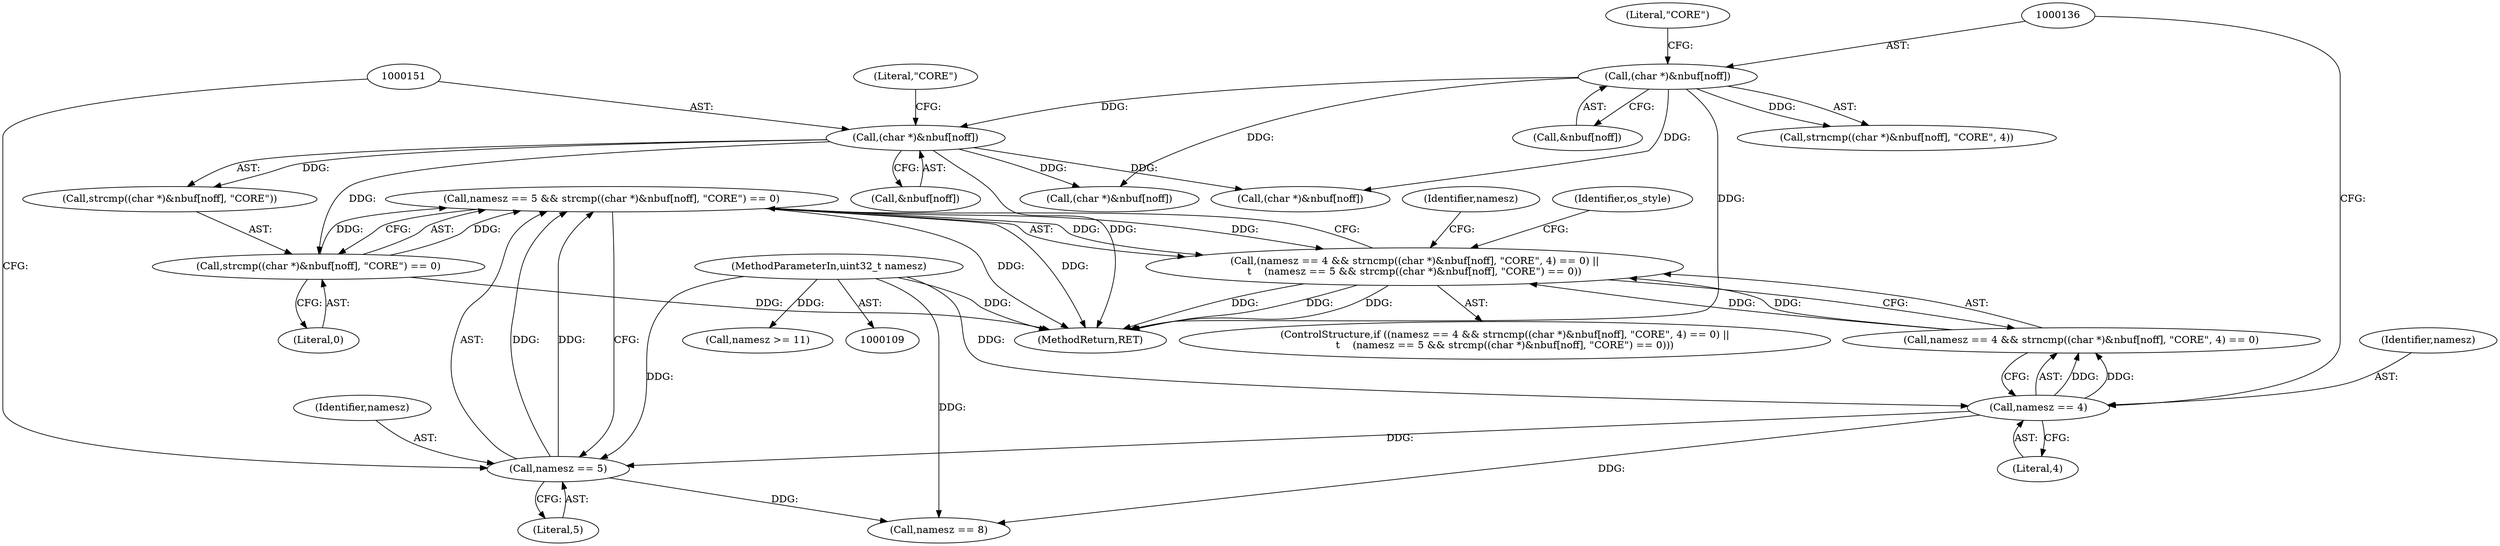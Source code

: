digraph "0_file_2858eaf99f6cc5aae129bcbf1e24ad160240185f@API" {
"1000144" [label="(Call,namesz == 5 && strcmp((char *)&nbuf[noff], \"CORE\") == 0)"];
"1000145" [label="(Call,namesz == 5)"];
"1000130" [label="(Call,namesz == 4)"];
"1000114" [label="(MethodParameterIn,uint32_t namesz)"];
"1000148" [label="(Call,strcmp((char *)&nbuf[noff], \"CORE\") == 0)"];
"1000150" [label="(Call,(char *)&nbuf[noff])"];
"1000135" [label="(Call,(char *)&nbuf[noff])"];
"1000128" [label="(Call,(namesz == 4 && strncmp((char *)&nbuf[noff], \"CORE\", 4) == 0) ||\n\t    (namesz == 5 && strcmp((char *)&nbuf[noff], \"CORE\") == 0))"];
"1000150" [label="(Call,(char *)&nbuf[noff])"];
"1000165" [label="(Identifier,namesz)"];
"1000145" [label="(Call,namesz == 5)"];
"1000135" [label="(Call,(char *)&nbuf[noff])"];
"1000164" [label="(Call,namesz == 8)"];
"1000134" [label="(Call,strncmp((char *)&nbuf[noff], \"CORE\", 4))"];
"1000169" [label="(Call,(char *)&nbuf[noff])"];
"1000129" [label="(Call,namesz == 4 && strncmp((char *)&nbuf[noff], \"CORE\", 4) == 0)"];
"1000127" [label="(ControlStructure,if ((namesz == 4 && strncmp((char *)&nbuf[noff], \"CORE\", 4) == 0) ||\n\t    (namesz == 5 && strcmp((char *)&nbuf[noff], \"CORE\") == 0)))"];
"1000147" [label="(Literal,5)"];
"1000148" [label="(Call,strcmp((char *)&nbuf[noff], \"CORE\") == 0)"];
"1000551" [label="(MethodReturn,RET)"];
"1000131" [label="(Identifier,namesz)"];
"1000146" [label="(Identifier,namesz)"];
"1000128" [label="(Call,(namesz == 4 && strncmp((char *)&nbuf[noff], \"CORE\", 4) == 0) ||\n\t    (namesz == 5 && strcmp((char *)&nbuf[noff], \"CORE\") == 0))"];
"1000157" [label="(Literal,0)"];
"1000188" [label="(Call,(char *)&nbuf[noff])"];
"1000160" [label="(Identifier,os_style)"];
"1000149" [label="(Call,strcmp((char *)&nbuf[noff], \"CORE\"))"];
"1000137" [label="(Call,&nbuf[noff])"];
"1000114" [label="(MethodParameterIn,uint32_t namesz)"];
"1000132" [label="(Literal,4)"];
"1000156" [label="(Literal,\"CORE\")"];
"1000144" [label="(Call,namesz == 5 && strcmp((char *)&nbuf[noff], \"CORE\") == 0)"];
"1000130" [label="(Call,namesz == 4)"];
"1000141" [label="(Literal,\"CORE\")"];
"1000152" [label="(Call,&nbuf[noff])"];
"1000183" [label="(Call,namesz >= 11)"];
"1000144" -> "1000128"  [label="AST: "];
"1000144" -> "1000145"  [label="CFG: "];
"1000144" -> "1000148"  [label="CFG: "];
"1000145" -> "1000144"  [label="AST: "];
"1000148" -> "1000144"  [label="AST: "];
"1000128" -> "1000144"  [label="CFG: "];
"1000144" -> "1000551"  [label="DDG: "];
"1000144" -> "1000551"  [label="DDG: "];
"1000144" -> "1000128"  [label="DDG: "];
"1000144" -> "1000128"  [label="DDG: "];
"1000145" -> "1000144"  [label="DDG: "];
"1000145" -> "1000144"  [label="DDG: "];
"1000148" -> "1000144"  [label="DDG: "];
"1000148" -> "1000144"  [label="DDG: "];
"1000145" -> "1000147"  [label="CFG: "];
"1000146" -> "1000145"  [label="AST: "];
"1000147" -> "1000145"  [label="AST: "];
"1000151" -> "1000145"  [label="CFG: "];
"1000130" -> "1000145"  [label="DDG: "];
"1000114" -> "1000145"  [label="DDG: "];
"1000145" -> "1000164"  [label="DDG: "];
"1000130" -> "1000129"  [label="AST: "];
"1000130" -> "1000132"  [label="CFG: "];
"1000131" -> "1000130"  [label="AST: "];
"1000132" -> "1000130"  [label="AST: "];
"1000136" -> "1000130"  [label="CFG: "];
"1000129" -> "1000130"  [label="CFG: "];
"1000130" -> "1000129"  [label="DDG: "];
"1000130" -> "1000129"  [label="DDG: "];
"1000114" -> "1000130"  [label="DDG: "];
"1000130" -> "1000164"  [label="DDG: "];
"1000114" -> "1000109"  [label="AST: "];
"1000114" -> "1000551"  [label="DDG: "];
"1000114" -> "1000164"  [label="DDG: "];
"1000114" -> "1000183"  [label="DDG: "];
"1000148" -> "1000157"  [label="CFG: "];
"1000149" -> "1000148"  [label="AST: "];
"1000157" -> "1000148"  [label="AST: "];
"1000148" -> "1000551"  [label="DDG: "];
"1000150" -> "1000148"  [label="DDG: "];
"1000150" -> "1000149"  [label="AST: "];
"1000150" -> "1000152"  [label="CFG: "];
"1000151" -> "1000150"  [label="AST: "];
"1000152" -> "1000150"  [label="AST: "];
"1000156" -> "1000150"  [label="CFG: "];
"1000150" -> "1000551"  [label="DDG: "];
"1000150" -> "1000149"  [label="DDG: "];
"1000135" -> "1000150"  [label="DDG: "];
"1000150" -> "1000169"  [label="DDG: "];
"1000150" -> "1000188"  [label="DDG: "];
"1000135" -> "1000134"  [label="AST: "];
"1000135" -> "1000137"  [label="CFG: "];
"1000136" -> "1000135"  [label="AST: "];
"1000137" -> "1000135"  [label="AST: "];
"1000141" -> "1000135"  [label="CFG: "];
"1000135" -> "1000551"  [label="DDG: "];
"1000135" -> "1000134"  [label="DDG: "];
"1000135" -> "1000169"  [label="DDG: "];
"1000135" -> "1000188"  [label="DDG: "];
"1000128" -> "1000127"  [label="AST: "];
"1000128" -> "1000129"  [label="CFG: "];
"1000129" -> "1000128"  [label="AST: "];
"1000160" -> "1000128"  [label="CFG: "];
"1000165" -> "1000128"  [label="CFG: "];
"1000128" -> "1000551"  [label="DDG: "];
"1000128" -> "1000551"  [label="DDG: "];
"1000128" -> "1000551"  [label="DDG: "];
"1000129" -> "1000128"  [label="DDG: "];
"1000129" -> "1000128"  [label="DDG: "];
}
